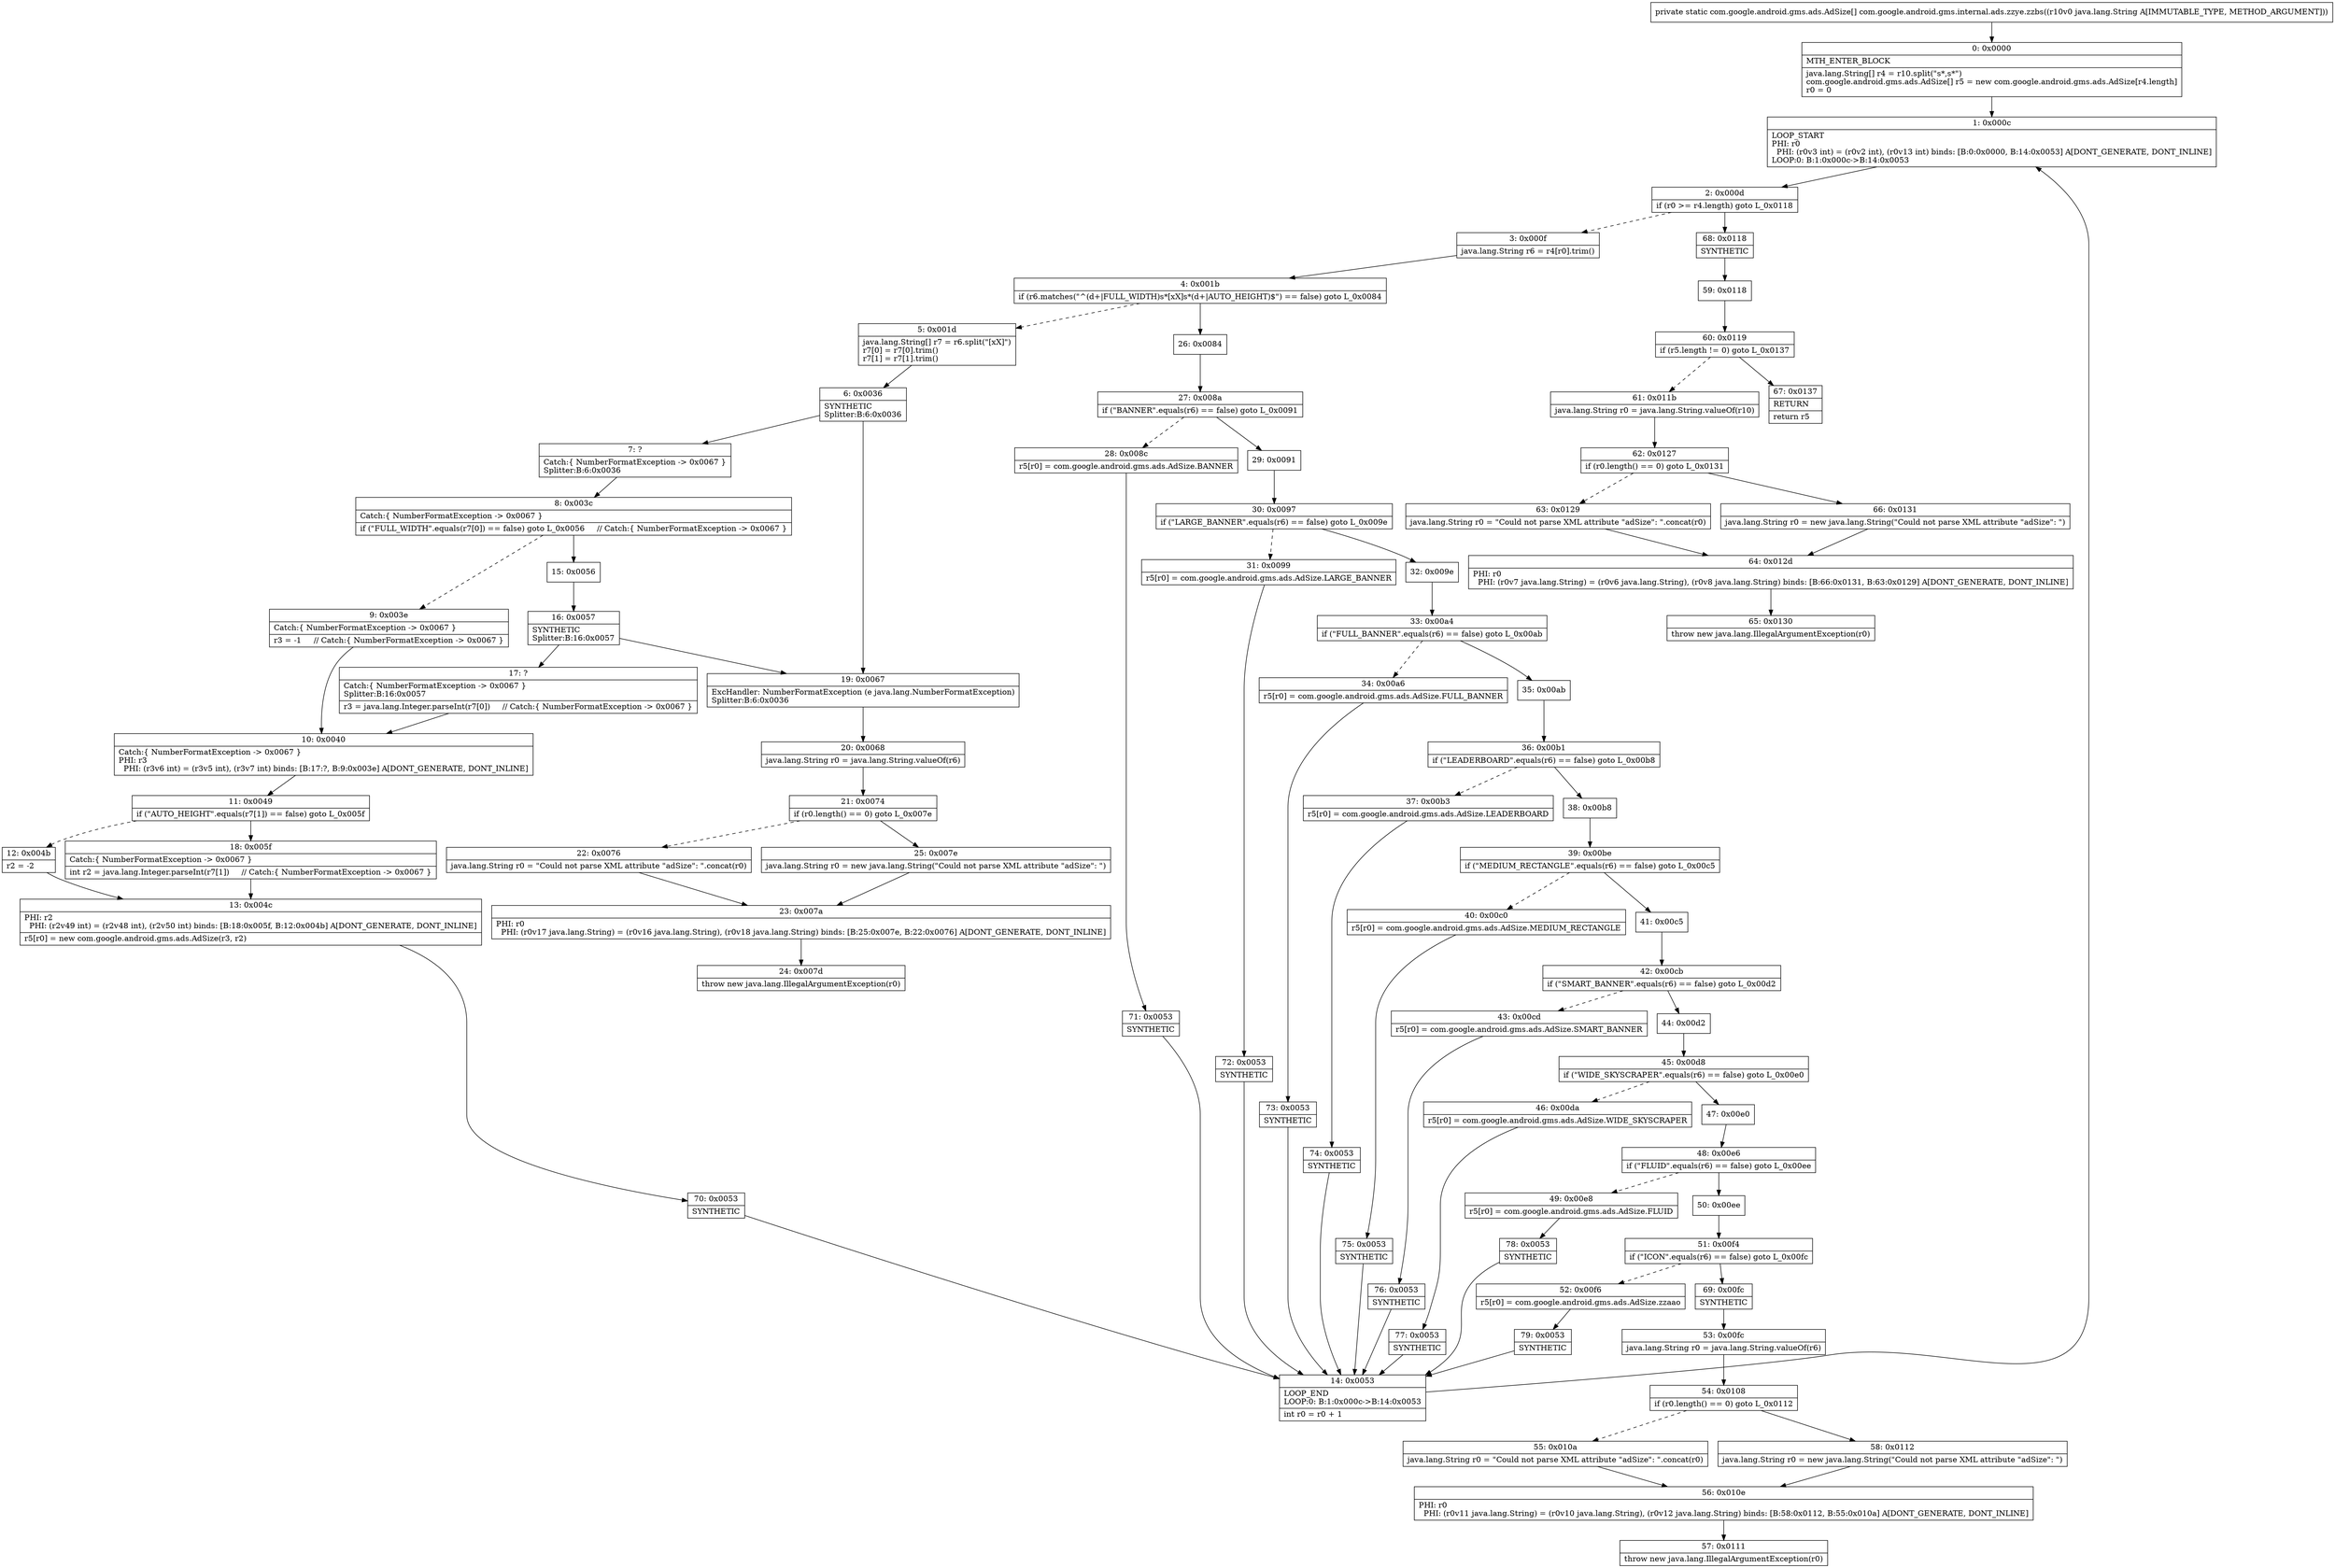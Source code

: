 digraph "CFG forcom.google.android.gms.internal.ads.zzye.zzbs(Ljava\/lang\/String;)[Lcom\/google\/android\/gms\/ads\/AdSize;" {
Node_0 [shape=record,label="{0\:\ 0x0000|MTH_ENTER_BLOCK\l|java.lang.String[] r4 = r10.split(\"s*,s*\")\lcom.google.android.gms.ads.AdSize[] r5 = new com.google.android.gms.ads.AdSize[r4.length]\lr0 = 0\l}"];
Node_1 [shape=record,label="{1\:\ 0x000c|LOOP_START\lPHI: r0 \l  PHI: (r0v3 int) = (r0v2 int), (r0v13 int) binds: [B:0:0x0000, B:14:0x0053] A[DONT_GENERATE, DONT_INLINE]\lLOOP:0: B:1:0x000c\-\>B:14:0x0053\l}"];
Node_2 [shape=record,label="{2\:\ 0x000d|if (r0 \>= r4.length) goto L_0x0118\l}"];
Node_3 [shape=record,label="{3\:\ 0x000f|java.lang.String r6 = r4[r0].trim()\l}"];
Node_4 [shape=record,label="{4\:\ 0x001b|if (r6.matches(\"^(d+\|FULL_WIDTH)s*[xX]s*(d+\|AUTO_HEIGHT)$\") == false) goto L_0x0084\l}"];
Node_5 [shape=record,label="{5\:\ 0x001d|java.lang.String[] r7 = r6.split(\"[xX]\")\lr7[0] = r7[0].trim()\lr7[1] = r7[1].trim()\l}"];
Node_6 [shape=record,label="{6\:\ 0x0036|SYNTHETIC\lSplitter:B:6:0x0036\l}"];
Node_7 [shape=record,label="{7\:\ ?|Catch:\{ NumberFormatException \-\> 0x0067 \}\lSplitter:B:6:0x0036\l}"];
Node_8 [shape=record,label="{8\:\ 0x003c|Catch:\{ NumberFormatException \-\> 0x0067 \}\l|if (\"FULL_WIDTH\".equals(r7[0]) == false) goto L_0x0056     \/\/ Catch:\{ NumberFormatException \-\> 0x0067 \}\l}"];
Node_9 [shape=record,label="{9\:\ 0x003e|Catch:\{ NumberFormatException \-\> 0x0067 \}\l|r3 = \-1     \/\/ Catch:\{ NumberFormatException \-\> 0x0067 \}\l}"];
Node_10 [shape=record,label="{10\:\ 0x0040|Catch:\{ NumberFormatException \-\> 0x0067 \}\lPHI: r3 \l  PHI: (r3v6 int) = (r3v5 int), (r3v7 int) binds: [B:17:?, B:9:0x003e] A[DONT_GENERATE, DONT_INLINE]\l}"];
Node_11 [shape=record,label="{11\:\ 0x0049|if (\"AUTO_HEIGHT\".equals(r7[1]) == false) goto L_0x005f\l}"];
Node_12 [shape=record,label="{12\:\ 0x004b|r2 = \-2\l}"];
Node_13 [shape=record,label="{13\:\ 0x004c|PHI: r2 \l  PHI: (r2v49 int) = (r2v48 int), (r2v50 int) binds: [B:18:0x005f, B:12:0x004b] A[DONT_GENERATE, DONT_INLINE]\l|r5[r0] = new com.google.android.gms.ads.AdSize(r3, r2)\l}"];
Node_14 [shape=record,label="{14\:\ 0x0053|LOOP_END\lLOOP:0: B:1:0x000c\-\>B:14:0x0053\l|int r0 = r0 + 1\l}"];
Node_15 [shape=record,label="{15\:\ 0x0056}"];
Node_16 [shape=record,label="{16\:\ 0x0057|SYNTHETIC\lSplitter:B:16:0x0057\l}"];
Node_17 [shape=record,label="{17\:\ ?|Catch:\{ NumberFormatException \-\> 0x0067 \}\lSplitter:B:16:0x0057\l|r3 = java.lang.Integer.parseInt(r7[0])     \/\/ Catch:\{ NumberFormatException \-\> 0x0067 \}\l}"];
Node_18 [shape=record,label="{18\:\ 0x005f|Catch:\{ NumberFormatException \-\> 0x0067 \}\l|int r2 = java.lang.Integer.parseInt(r7[1])     \/\/ Catch:\{ NumberFormatException \-\> 0x0067 \}\l}"];
Node_19 [shape=record,label="{19\:\ 0x0067|ExcHandler: NumberFormatException (e java.lang.NumberFormatException)\lSplitter:B:6:0x0036\l}"];
Node_20 [shape=record,label="{20\:\ 0x0068|java.lang.String r0 = java.lang.String.valueOf(r6)\l}"];
Node_21 [shape=record,label="{21\:\ 0x0074|if (r0.length() == 0) goto L_0x007e\l}"];
Node_22 [shape=record,label="{22\:\ 0x0076|java.lang.String r0 = \"Could not parse XML attribute \"adSize\": \".concat(r0)\l}"];
Node_23 [shape=record,label="{23\:\ 0x007a|PHI: r0 \l  PHI: (r0v17 java.lang.String) = (r0v16 java.lang.String), (r0v18 java.lang.String) binds: [B:25:0x007e, B:22:0x0076] A[DONT_GENERATE, DONT_INLINE]\l}"];
Node_24 [shape=record,label="{24\:\ 0x007d|throw new java.lang.IllegalArgumentException(r0)\l}"];
Node_25 [shape=record,label="{25\:\ 0x007e|java.lang.String r0 = new java.lang.String(\"Could not parse XML attribute \"adSize\": \")\l}"];
Node_26 [shape=record,label="{26\:\ 0x0084}"];
Node_27 [shape=record,label="{27\:\ 0x008a|if (\"BANNER\".equals(r6) == false) goto L_0x0091\l}"];
Node_28 [shape=record,label="{28\:\ 0x008c|r5[r0] = com.google.android.gms.ads.AdSize.BANNER\l}"];
Node_29 [shape=record,label="{29\:\ 0x0091}"];
Node_30 [shape=record,label="{30\:\ 0x0097|if (\"LARGE_BANNER\".equals(r6) == false) goto L_0x009e\l}"];
Node_31 [shape=record,label="{31\:\ 0x0099|r5[r0] = com.google.android.gms.ads.AdSize.LARGE_BANNER\l}"];
Node_32 [shape=record,label="{32\:\ 0x009e}"];
Node_33 [shape=record,label="{33\:\ 0x00a4|if (\"FULL_BANNER\".equals(r6) == false) goto L_0x00ab\l}"];
Node_34 [shape=record,label="{34\:\ 0x00a6|r5[r0] = com.google.android.gms.ads.AdSize.FULL_BANNER\l}"];
Node_35 [shape=record,label="{35\:\ 0x00ab}"];
Node_36 [shape=record,label="{36\:\ 0x00b1|if (\"LEADERBOARD\".equals(r6) == false) goto L_0x00b8\l}"];
Node_37 [shape=record,label="{37\:\ 0x00b3|r5[r0] = com.google.android.gms.ads.AdSize.LEADERBOARD\l}"];
Node_38 [shape=record,label="{38\:\ 0x00b8}"];
Node_39 [shape=record,label="{39\:\ 0x00be|if (\"MEDIUM_RECTANGLE\".equals(r6) == false) goto L_0x00c5\l}"];
Node_40 [shape=record,label="{40\:\ 0x00c0|r5[r0] = com.google.android.gms.ads.AdSize.MEDIUM_RECTANGLE\l}"];
Node_41 [shape=record,label="{41\:\ 0x00c5}"];
Node_42 [shape=record,label="{42\:\ 0x00cb|if (\"SMART_BANNER\".equals(r6) == false) goto L_0x00d2\l}"];
Node_43 [shape=record,label="{43\:\ 0x00cd|r5[r0] = com.google.android.gms.ads.AdSize.SMART_BANNER\l}"];
Node_44 [shape=record,label="{44\:\ 0x00d2}"];
Node_45 [shape=record,label="{45\:\ 0x00d8|if (\"WIDE_SKYSCRAPER\".equals(r6) == false) goto L_0x00e0\l}"];
Node_46 [shape=record,label="{46\:\ 0x00da|r5[r0] = com.google.android.gms.ads.AdSize.WIDE_SKYSCRAPER\l}"];
Node_47 [shape=record,label="{47\:\ 0x00e0}"];
Node_48 [shape=record,label="{48\:\ 0x00e6|if (\"FLUID\".equals(r6) == false) goto L_0x00ee\l}"];
Node_49 [shape=record,label="{49\:\ 0x00e8|r5[r0] = com.google.android.gms.ads.AdSize.FLUID\l}"];
Node_50 [shape=record,label="{50\:\ 0x00ee}"];
Node_51 [shape=record,label="{51\:\ 0x00f4|if (\"ICON\".equals(r6) == false) goto L_0x00fc\l}"];
Node_52 [shape=record,label="{52\:\ 0x00f6|r5[r0] = com.google.android.gms.ads.AdSize.zzaao\l}"];
Node_53 [shape=record,label="{53\:\ 0x00fc|java.lang.String r0 = java.lang.String.valueOf(r6)\l}"];
Node_54 [shape=record,label="{54\:\ 0x0108|if (r0.length() == 0) goto L_0x0112\l}"];
Node_55 [shape=record,label="{55\:\ 0x010a|java.lang.String r0 = \"Could not parse XML attribute \"adSize\": \".concat(r0)\l}"];
Node_56 [shape=record,label="{56\:\ 0x010e|PHI: r0 \l  PHI: (r0v11 java.lang.String) = (r0v10 java.lang.String), (r0v12 java.lang.String) binds: [B:58:0x0112, B:55:0x010a] A[DONT_GENERATE, DONT_INLINE]\l}"];
Node_57 [shape=record,label="{57\:\ 0x0111|throw new java.lang.IllegalArgumentException(r0)\l}"];
Node_58 [shape=record,label="{58\:\ 0x0112|java.lang.String r0 = new java.lang.String(\"Could not parse XML attribute \"adSize\": \")\l}"];
Node_59 [shape=record,label="{59\:\ 0x0118}"];
Node_60 [shape=record,label="{60\:\ 0x0119|if (r5.length != 0) goto L_0x0137\l}"];
Node_61 [shape=record,label="{61\:\ 0x011b|java.lang.String r0 = java.lang.String.valueOf(r10)\l}"];
Node_62 [shape=record,label="{62\:\ 0x0127|if (r0.length() == 0) goto L_0x0131\l}"];
Node_63 [shape=record,label="{63\:\ 0x0129|java.lang.String r0 = \"Could not parse XML attribute \"adSize\": \".concat(r0)\l}"];
Node_64 [shape=record,label="{64\:\ 0x012d|PHI: r0 \l  PHI: (r0v7 java.lang.String) = (r0v6 java.lang.String), (r0v8 java.lang.String) binds: [B:66:0x0131, B:63:0x0129] A[DONT_GENERATE, DONT_INLINE]\l}"];
Node_65 [shape=record,label="{65\:\ 0x0130|throw new java.lang.IllegalArgumentException(r0)\l}"];
Node_66 [shape=record,label="{66\:\ 0x0131|java.lang.String r0 = new java.lang.String(\"Could not parse XML attribute \"adSize\": \")\l}"];
Node_67 [shape=record,label="{67\:\ 0x0137|RETURN\l|return r5\l}"];
Node_68 [shape=record,label="{68\:\ 0x0118|SYNTHETIC\l}"];
Node_69 [shape=record,label="{69\:\ 0x00fc|SYNTHETIC\l}"];
Node_70 [shape=record,label="{70\:\ 0x0053|SYNTHETIC\l}"];
Node_71 [shape=record,label="{71\:\ 0x0053|SYNTHETIC\l}"];
Node_72 [shape=record,label="{72\:\ 0x0053|SYNTHETIC\l}"];
Node_73 [shape=record,label="{73\:\ 0x0053|SYNTHETIC\l}"];
Node_74 [shape=record,label="{74\:\ 0x0053|SYNTHETIC\l}"];
Node_75 [shape=record,label="{75\:\ 0x0053|SYNTHETIC\l}"];
Node_76 [shape=record,label="{76\:\ 0x0053|SYNTHETIC\l}"];
Node_77 [shape=record,label="{77\:\ 0x0053|SYNTHETIC\l}"];
Node_78 [shape=record,label="{78\:\ 0x0053|SYNTHETIC\l}"];
Node_79 [shape=record,label="{79\:\ 0x0053|SYNTHETIC\l}"];
MethodNode[shape=record,label="{private static com.google.android.gms.ads.AdSize[] com.google.android.gms.internal.ads.zzye.zzbs((r10v0 java.lang.String A[IMMUTABLE_TYPE, METHOD_ARGUMENT])) }"];
MethodNode -> Node_0;
Node_0 -> Node_1;
Node_1 -> Node_2;
Node_2 -> Node_3[style=dashed];
Node_2 -> Node_68;
Node_3 -> Node_4;
Node_4 -> Node_5[style=dashed];
Node_4 -> Node_26;
Node_5 -> Node_6;
Node_6 -> Node_7;
Node_6 -> Node_19;
Node_7 -> Node_8;
Node_8 -> Node_9[style=dashed];
Node_8 -> Node_15;
Node_9 -> Node_10;
Node_10 -> Node_11;
Node_11 -> Node_12[style=dashed];
Node_11 -> Node_18;
Node_12 -> Node_13;
Node_13 -> Node_70;
Node_14 -> Node_1;
Node_15 -> Node_16;
Node_16 -> Node_17;
Node_16 -> Node_19;
Node_17 -> Node_10;
Node_18 -> Node_13;
Node_19 -> Node_20;
Node_20 -> Node_21;
Node_21 -> Node_22[style=dashed];
Node_21 -> Node_25;
Node_22 -> Node_23;
Node_23 -> Node_24;
Node_25 -> Node_23;
Node_26 -> Node_27;
Node_27 -> Node_28[style=dashed];
Node_27 -> Node_29;
Node_28 -> Node_71;
Node_29 -> Node_30;
Node_30 -> Node_31[style=dashed];
Node_30 -> Node_32;
Node_31 -> Node_72;
Node_32 -> Node_33;
Node_33 -> Node_34[style=dashed];
Node_33 -> Node_35;
Node_34 -> Node_73;
Node_35 -> Node_36;
Node_36 -> Node_37[style=dashed];
Node_36 -> Node_38;
Node_37 -> Node_74;
Node_38 -> Node_39;
Node_39 -> Node_40[style=dashed];
Node_39 -> Node_41;
Node_40 -> Node_75;
Node_41 -> Node_42;
Node_42 -> Node_43[style=dashed];
Node_42 -> Node_44;
Node_43 -> Node_76;
Node_44 -> Node_45;
Node_45 -> Node_46[style=dashed];
Node_45 -> Node_47;
Node_46 -> Node_77;
Node_47 -> Node_48;
Node_48 -> Node_49[style=dashed];
Node_48 -> Node_50;
Node_49 -> Node_78;
Node_50 -> Node_51;
Node_51 -> Node_52[style=dashed];
Node_51 -> Node_69;
Node_52 -> Node_79;
Node_53 -> Node_54;
Node_54 -> Node_55[style=dashed];
Node_54 -> Node_58;
Node_55 -> Node_56;
Node_56 -> Node_57;
Node_58 -> Node_56;
Node_59 -> Node_60;
Node_60 -> Node_61[style=dashed];
Node_60 -> Node_67;
Node_61 -> Node_62;
Node_62 -> Node_63[style=dashed];
Node_62 -> Node_66;
Node_63 -> Node_64;
Node_64 -> Node_65;
Node_66 -> Node_64;
Node_68 -> Node_59;
Node_69 -> Node_53;
Node_70 -> Node_14;
Node_71 -> Node_14;
Node_72 -> Node_14;
Node_73 -> Node_14;
Node_74 -> Node_14;
Node_75 -> Node_14;
Node_76 -> Node_14;
Node_77 -> Node_14;
Node_78 -> Node_14;
Node_79 -> Node_14;
}

